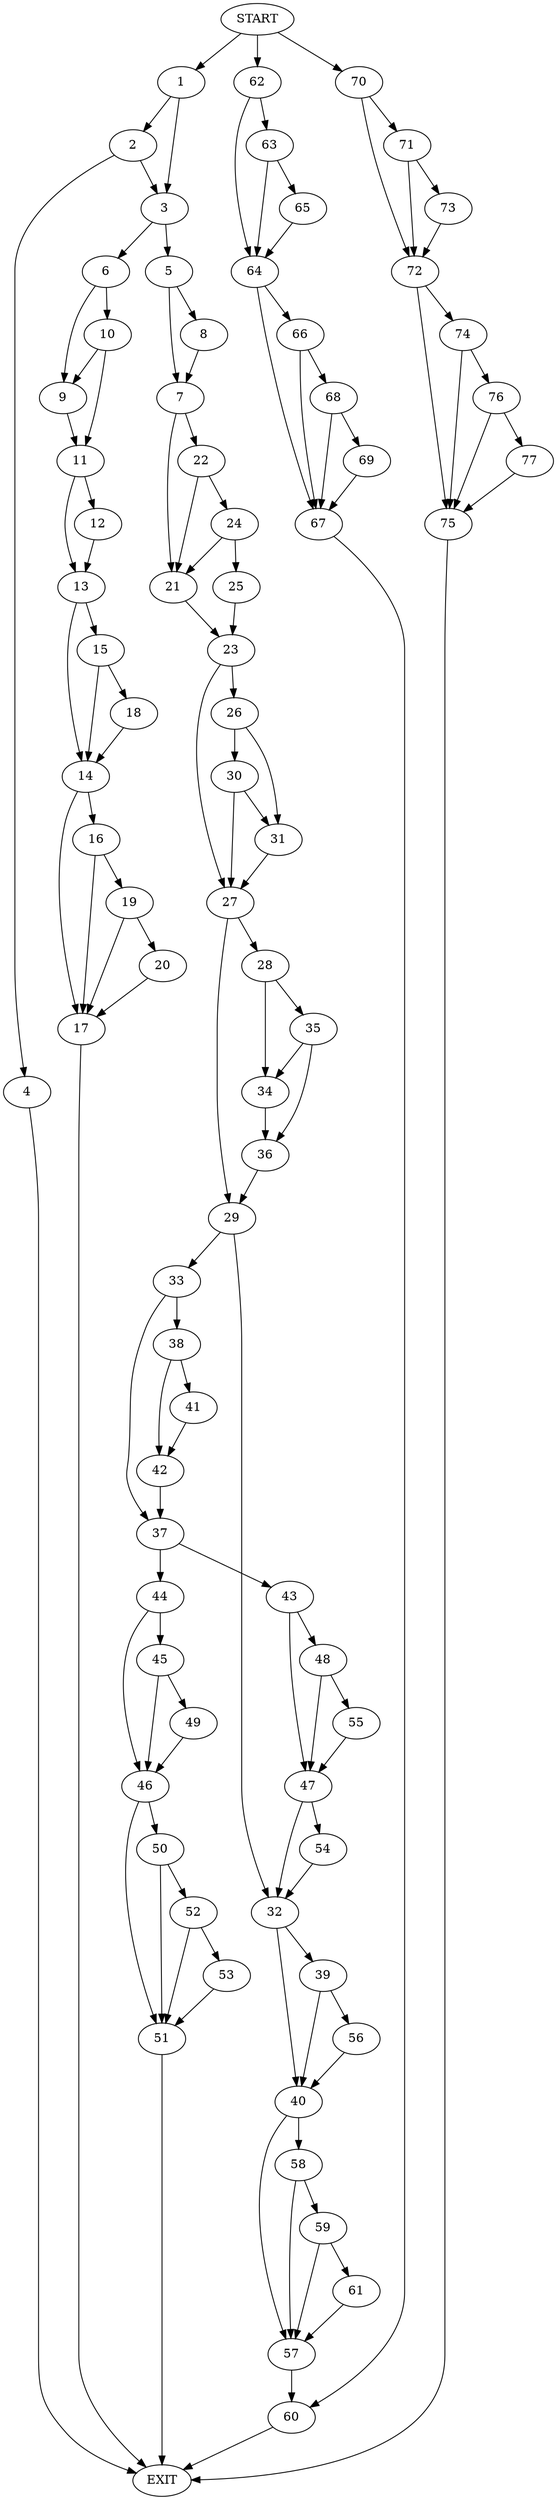 digraph {
0 [label="START"]
78 [label="EXIT"]
0 -> 1
1 -> 2
1 -> 3
2 -> 3
2 -> 4
3 -> 5
3 -> 6
4 -> 78
5 -> 7
5 -> 8
6 -> 9
6 -> 10
9 -> 11
10 -> 9
10 -> 11
11 -> 12
11 -> 13
12 -> 13
13 -> 14
13 -> 15
14 -> 16
14 -> 17
15 -> 14
15 -> 18
18 -> 14
16 -> 19
16 -> 17
17 -> 78
19 -> 20
19 -> 17
20 -> 17
8 -> 7
7 -> 21
7 -> 22
21 -> 23
22 -> 21
22 -> 24
24 -> 21
24 -> 25
25 -> 23
23 -> 26
23 -> 27
27 -> 28
27 -> 29
26 -> 30
26 -> 31
30 -> 31
30 -> 27
31 -> 27
29 -> 32
29 -> 33
28 -> 34
28 -> 35
35 -> 34
35 -> 36
34 -> 36
36 -> 29
33 -> 37
33 -> 38
32 -> 39
32 -> 40
38 -> 41
38 -> 42
37 -> 43
37 -> 44
41 -> 42
42 -> 37
44 -> 45
44 -> 46
43 -> 47
43 -> 48
45 -> 49
45 -> 46
46 -> 50
46 -> 51
49 -> 46
50 -> 51
50 -> 52
51 -> 78
52 -> 51
52 -> 53
53 -> 51
47 -> 32
47 -> 54
48 -> 55
48 -> 47
55 -> 47
54 -> 32
39 -> 56
39 -> 40
40 -> 57
40 -> 58
56 -> 40
58 -> 57
58 -> 59
57 -> 60
59 -> 61
59 -> 57
61 -> 57
60 -> 78
0 -> 62
62 -> 63
62 -> 64
63 -> 64
63 -> 65
64 -> 66
64 -> 67
65 -> 64
67 -> 60
66 -> 67
66 -> 68
68 -> 67
68 -> 69
69 -> 67
0 -> 70
70 -> 71
70 -> 72
71 -> 73
71 -> 72
72 -> 74
72 -> 75
73 -> 72
74 -> 76
74 -> 75
75 -> 78
76 -> 75
76 -> 77
77 -> 75
}
